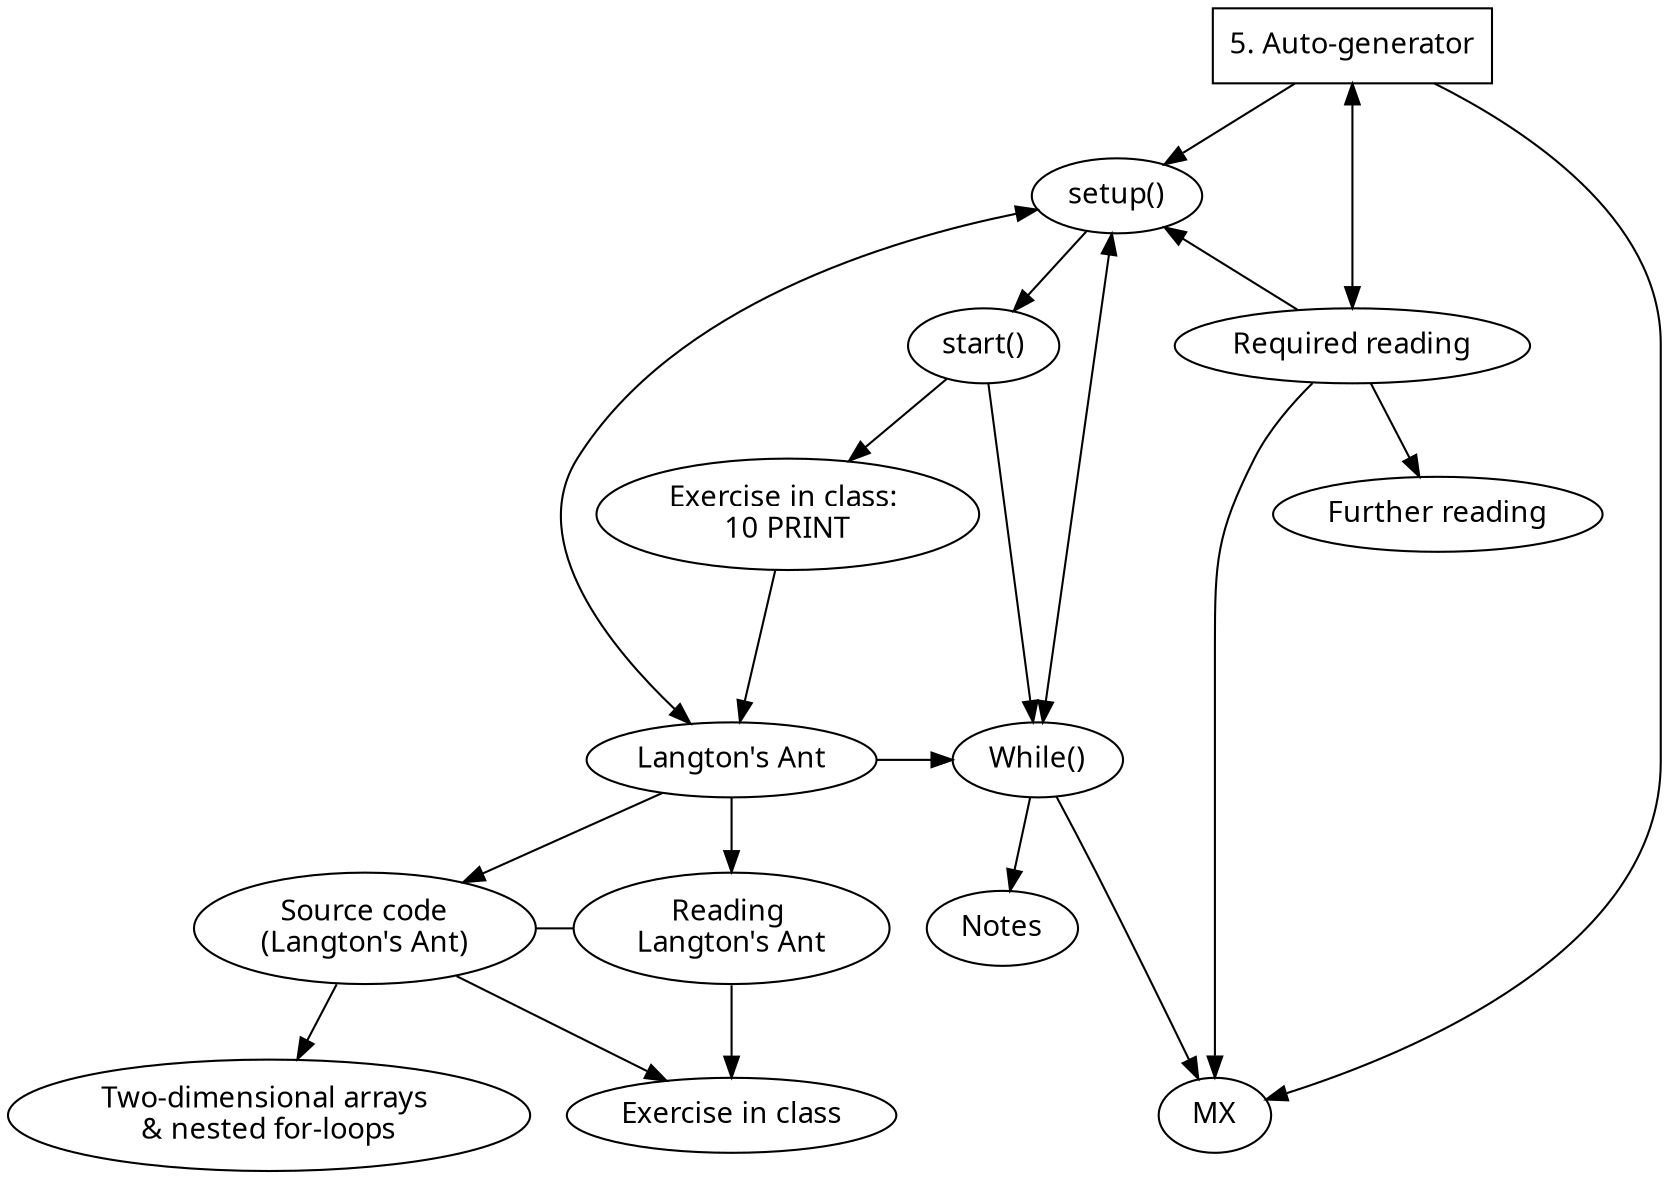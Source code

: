 digraph G {

node[fontname="Hershey-Noailles-help-me"]

//labels
GS [
label="5. Auto-generator",
style=bold,
shape=rectangle,
penwidth="1pt"
]

SU [label="setup()"]
ST [label="start()"]
EiC [label="Exercise in class: \n10 PRINT"]
LA [label="Langton's Ant"]
SC [label="Source code\n(Langton's Ant)"]
RLA [label="Reading \nLangton's Ant"]
AL [label="Two-dimensional arrays \n& nested for-loops
"]
EiC2 [label="Exercise in class"]
MW [label="While()"]
RR [label="Required reading"]
FR [label="Further reading"]
Notes [label="Notes"]

//rank
{rank = same; RR, ST}
{rank = same; RLA, SC}
{rank = same; MX,EiC2}
{rank = same; MW, LA}


//graph
GS -> SU -> ST -> EiC;
EiC-> LA[minlen=2];
LA -> SU [dir=both];
GS -> MX;
GS -> RR[dir=both];
SU -> MW [dir=both];
SC -> RLA [dir=none];
RR -> MX, SU;
LA -> SC, RLA -> EiC2;
SC -> AL;
ST -> MW -> Notes;
MW -> MX;
LA -> MW;
RR -> FR;
}

